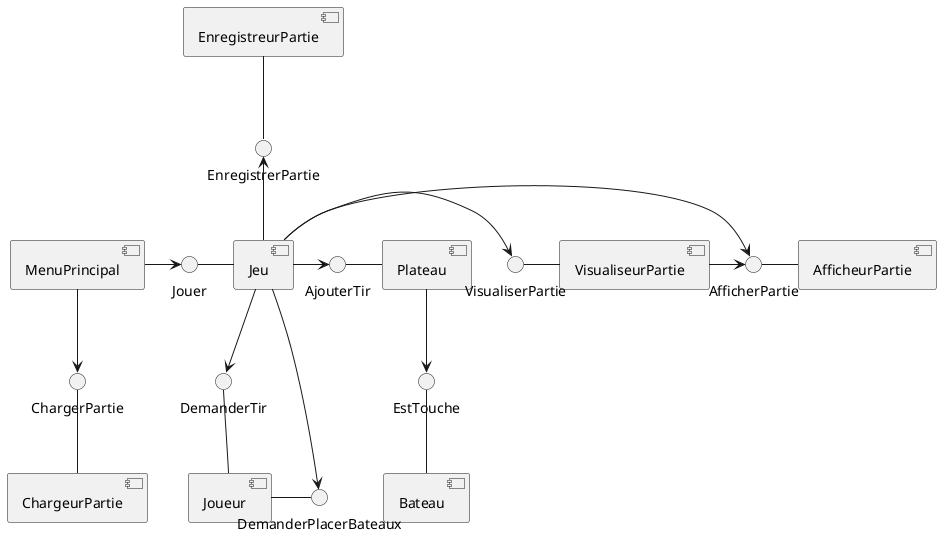 @startuml

[Joueur]

[Plateau]

[Bateau]

[Jeu]

[EnregistreurPartie]

[ChargeurPartie]

[AfficheurPartie]

[VisualiseurPartie]

[MenuPrincipal]

AjouterTir - [Plateau]
[Jeu] -> AjouterTir
EstTouche -- [Bateau]
[Plateau] --> EstTouche
DemanderTir -- [Joueur]
DemanderPlacerBateaux -left- [Joueur]
Jeu --> DemanderPlacerBateaux
Jeu -down-> DemanderTir

[EnregistreurPartie] -- EnregistrerPartie
EnregistrerPartie <-- [Jeu]
[ChargeurPartie] -up- ChargerPartie
[MenuPrincipal] --> ChargerPartie
[AfficheurPartie] -left- AfficherPartie
Jeu -> AfficherPartie
[VisualiseurPartie] -left- VisualiserPartie
[VisualiseurPartie] -> AfficherPartie
[Jeu] -> VisualiserPartie
[Jeu] -left- Jouer
[MenuPrincipal] -> Jouer

@enduml